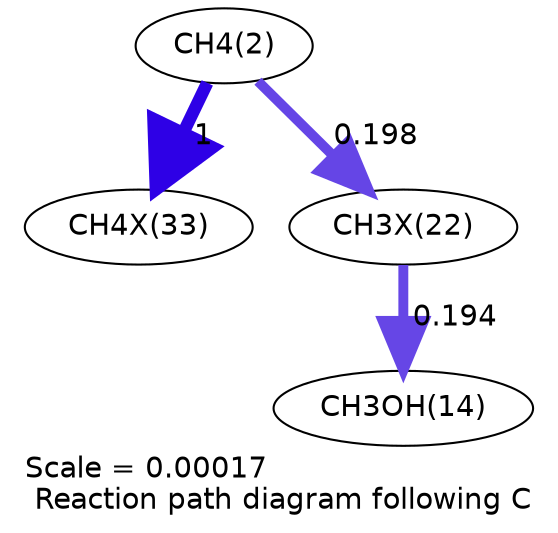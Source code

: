 digraph reaction_paths {
center=1;
s4 -> s40[fontname="Helvetica", penwidth=6, arrowsize=3, color="0.7, 1.5, 0.9"
, label=" 1"];
s4 -> s35[fontname="Helvetica", penwidth=4.78, arrowsize=2.39, color="0.7, 0.698, 0.9"
, label=" 0.198"];
s35 -> s16[fontname="Helvetica", penwidth=4.76, arrowsize=2.38, color="0.7, 0.694, 0.9"
, label=" 0.194"];
s4 [ fontname="Helvetica", label="CH4(2)"];
s16 [ fontname="Helvetica", label="CH3OH(14)"];
s35 [ fontname="Helvetica", label="CH3X(22)"];
s40 [ fontname="Helvetica", label="CH4X(33)"];
 label = "Scale = 0.00017\l Reaction path diagram following C";
 fontname = "Helvetica";
}
